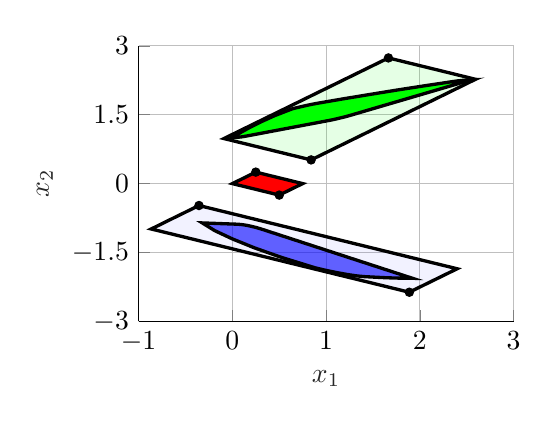 % This file was created by matlab2tikz.
%
%The latest updates can be retrieved from
%  http://www.mathworks.com/matlabcentral/fileexchange/22022-matlab2tikz-matlab2tikz
%where you can also make suggestions and rate matlab2tikz.
%
\begin{tikzpicture}

\begin{axis}[%
width=4.762cm,
height=3.5cm,
at={(0cm,0cm)},
scale only axis,
xmin=-1,
xmax=3,
xtick={-1,  0,  1,  2,  3},
xlabel style={font=\color{white!15!black}},
xlabel={$x_1$},
ymin=-3,
ymax=3,
ytick={  -3, -1.5,    0,  1.5,    3},
ylabel style={font=\color{white!15!black}},
ylabel={$x_2$},
axis background/.style={fill=white},
axis x line*=bottom,
axis y line*=left,
xmajorgrids,
ymajorgrids
]

\addplot[area legend, line width=1.2pt, draw=black, fill=red, forget plot]
table[row sep=crcr] {%
x	y\\
0.5	-0.25\\
0.55	-0.2\\
0.6	-0.15\\
0.65	-0.1\\
0.7	-0.05\\
0.75	0\\
0.65	0.05\\
0.55	0.1\\
0.45	0.15\\
0.35	0.2\\
0.25	0.25\\
0.2	0.2\\
0.15	0.15\\
0.1	0.1\\
0.05	0.05\\
0	0\\
0.1	-0.05\\
0.2	-0.1\\
0.3	-0.15\\
0.4	-0.2\\
0.5	-0.25\\
}--cycle;
\addplot[only marks, mark=*, mark options={}, mark size=1.5pt, color=black, fill=black] table[row sep=crcr]{%
x	y\\
0.5	-0.25\\
0.25	0.25\\
};

\addplot[area legend, line width=1.2pt, draw=black, fill=green, fill opacity=0.1, forget plot]
table[row sep=crcr] {%
x	y\\
0.84	0.516\\
1.191	0.867\\
1.542	1.218\\
1.893	1.569\\
2.244	1.92\\
2.594	2.271\\
2.409	2.364\\
2.223	2.457\\
2.037	2.55\\
1.851	2.643\\
1.665	2.736\\
1.314	2.385\\
0.963	2.034\\
0.612	1.683\\
0.261	1.332\\
-0.09	0.981\\
0.096	0.888\\
0.282	0.795\\
0.468	0.702\\
0.654	0.609\\
0.84	0.516\\
}--cycle;
\addplot[only marks, mark=*, mark options={}, mark size=1.5pt, color=black, fill=black] table[row sep=crcr]{%
x	y\\
0.84	0.516\\
1.665	2.736\\
};

\addplot[area legend, line width=1.2pt, draw=black, fill=blue, fill opacity=0.05, forget plot]
table[row sep=crcr] {%
x	y\\
1.888	-2.365\\
1.99	-2.262\\
2.092	-2.16\\
2.194	-2.058\\
2.296	-1.956\\
2.398	-1.854\\
1.847	-1.579\\
1.296	-1.303\\
0.746	-1.028\\
0.195	-0.753\\
-0.356	-0.477\\
-0.458	-0.579\\
-0.56	-0.681\\
-0.662	-0.783\\
-0.764	-0.886\\
-0.866	-0.988\\
-0.315	-1.263\\
0.235	-1.538\\
0.786	-1.814\\
1.337	-2.089\\
1.888	-2.365\\
}--cycle;
\addplot[only marks, mark=*, mark options={}, mark size=1.5pt, color=black, fill=black] table[row sep=crcr]{%
x	y\\
1.888	-2.365\\
};
\addplot[only marks, mark=*, mark options={}, mark size=1.5pt, color=black, fill=black] table[row sep=crcr]{%
x	y\\
-0.356	-0.477\\
};

\addplot[area legend, line width=1.2pt, draw=black, fill=green, forget plot]
table[row sep=crcr] {%
x	y\\
1.019	1.37\\
1.066	1.389\\
1.112	1.41\\
1.157	1.432\\
1.203	1.455\\
1.248	1.48\\
2.548	2.259\\
2.498	2.255\\
2.448	2.246\\
2.399	2.235\\
2.35	2.221\\
2.045	2.128\\
1.757	2.037\\
1.473	1.943\\
1.193	1.849\\
0.916	1.752\\
0.868	1.734\\
0.821	1.715\\
0.775	1.694\\
0.73	1.673\\
0.684	1.651\\
0.639	1.628\\
0.454	1.482\\
0.314	1.353\\
0.193	1.231\\
0.089	1.114\\
0	1.002\\
0.05	1.006\\
0.099	1.018\\
0.147	1.034\\
1.019	1.37\\
}--cycle;

\addplot[area legend, line width=1.2pt, draw=black, fill=blue, fill opacity=0.6, forget plot]
table[row sep=crcr] {%
x	y\\
1.527	-2.038\\
1.636	-2.049\\
1.738	-2.056\\
1.833	-2.06\\
1.922	-2.062\\
0.336	-1.007\\
0.294	-0.98\\
0.251	-0.954\\
0.206	-0.932\\
0.16	-0.911\\
0.112	-0.895\\
0.063	-0.885\\
-0.321	-0.856\\
-0.189	-1.023\\
-0.001	-1.203\\
0.233	-1.397\\
0.524	-1.607\\
0.884	-1.834\\
0.93	-1.856\\
0.976	-1.878\\
1.022	-1.899\\
1.069	-1.919\\
1.116	-1.938\\
1.164	-1.956\\
1.212	-1.974\\
1.259	-1.989\\
1.308	-2.004\\
1.357	-2.016\\
1.407	-2.025\\
1.527	-2.038\\
}--cycle;
\end{axis}
\end{tikzpicture}%